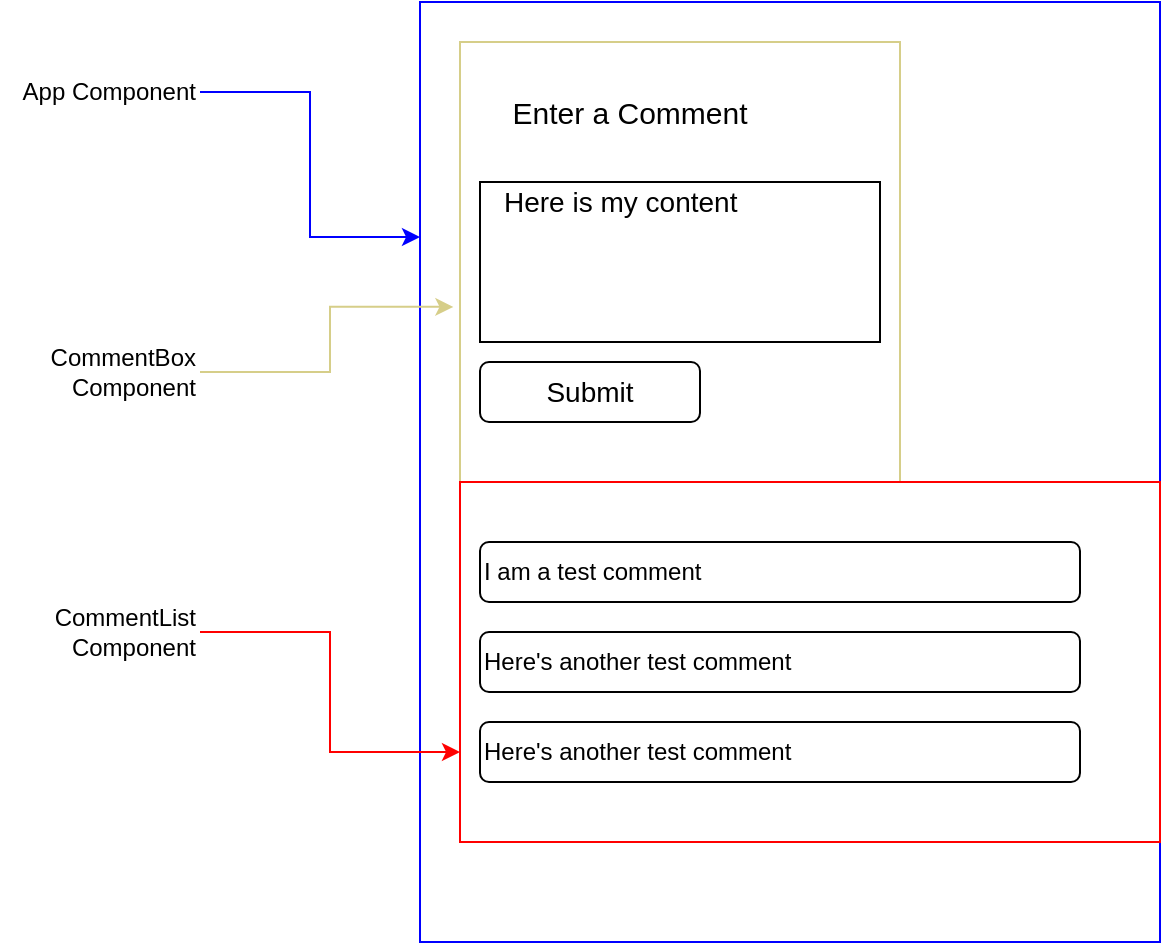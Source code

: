<mxfile version="14.6.11" type="github">
  <diagram id="050RAFAM-YdoNb8NyOrQ" name="Page-1">
    <mxGraphModel dx="649" dy="679" grid="1" gridSize="10" guides="1" tooltips="1" connect="1" arrows="1" fold="1" page="1" pageScale="1" pageWidth="600" pageHeight="600" math="0" shadow="0">
      <root>
        <mxCell id="0" />
        <mxCell id="1" parent="0" />
        <mxCell id="ucTKIW6lMVht71-g-tlB-20" value="" style="rounded=0;whiteSpace=wrap;html=1;strokeColor=#0000FF;" vertex="1" parent="1">
          <mxGeometry x="220" y="70" width="370" height="470" as="geometry" />
        </mxCell>
        <mxCell id="ucTKIW6lMVht71-g-tlB-30" value="" style="whiteSpace=wrap;html=1;aspect=fixed;strokeColor=#D6CE89;" vertex="1" parent="1">
          <mxGeometry x="240" y="90" width="220" height="220" as="geometry" />
        </mxCell>
        <mxCell id="ucTKIW6lMVht71-g-tlB-31" value="&lt;font style=&quot;font-size: 15px&quot;&gt;Enter a Comment&lt;/font&gt;" style="text;html=1;strokeColor=none;fillColor=none;align=center;verticalAlign=middle;whiteSpace=wrap;rounded=0;" vertex="1" parent="1">
          <mxGeometry x="250" y="110" width="150" height="30" as="geometry" />
        </mxCell>
        <mxCell id="ucTKIW6lMVht71-g-tlB-32" value="" style="rounded=0;whiteSpace=wrap;html=1;align=left;" vertex="1" parent="1">
          <mxGeometry x="250" y="160" width="200" height="80" as="geometry" />
        </mxCell>
        <mxCell id="ucTKIW6lMVht71-g-tlB-33" value="&lt;div align=&quot;left&quot;&gt;&lt;font style=&quot;font-size: 14px&quot;&gt;Here is my content&lt;/font&gt;&lt;br&gt;&lt;/div&gt;" style="text;html=1;strokeColor=none;fillColor=none;align=left;verticalAlign=middle;whiteSpace=wrap;rounded=0;" vertex="1" parent="1">
          <mxGeometry x="260" y="160" width="180" height="20" as="geometry" />
        </mxCell>
        <mxCell id="ucTKIW6lMVht71-g-tlB-34" value="&lt;font style=&quot;font-size: 14px&quot;&gt;Submit&lt;/font&gt;" style="rounded=1;whiteSpace=wrap;html=1;" vertex="1" parent="1">
          <mxGeometry x="250" y="250" width="110" height="30" as="geometry" />
        </mxCell>
        <mxCell id="ucTKIW6lMVht71-g-tlB-35" value="" style="rounded=0;whiteSpace=wrap;html=1;strokeColor=#FF0000;" vertex="1" parent="1">
          <mxGeometry x="240" y="310" width="350" height="180" as="geometry" />
        </mxCell>
        <mxCell id="ucTKIW6lMVht71-g-tlB-36" value="&lt;div align=&quot;left&quot;&gt;I am a test comment&lt;/div&gt;" style="rounded=1;whiteSpace=wrap;html=1;align=left;" vertex="1" parent="1">
          <mxGeometry x="250" y="340" width="300" height="30" as="geometry" />
        </mxCell>
        <mxCell id="ucTKIW6lMVht71-g-tlB-37" value="&lt;div align=&quot;left&quot;&gt;Here&#39;s another test comment&lt;/div&gt;" style="rounded=1;whiteSpace=wrap;html=1;align=left;" vertex="1" parent="1">
          <mxGeometry x="250" y="385" width="300" height="30" as="geometry" />
        </mxCell>
        <mxCell id="ucTKIW6lMVht71-g-tlB-38" value="&lt;div align=&quot;left&quot;&gt;Here&#39;s another test comment&lt;/div&gt;" style="rounded=1;whiteSpace=wrap;html=1;align=left;" vertex="1" parent="1">
          <mxGeometry x="250" y="430" width="300" height="30" as="geometry" />
        </mxCell>
        <mxCell id="ucTKIW6lMVht71-g-tlB-40" style="edgeStyle=orthogonalEdgeStyle;rounded=0;orthogonalLoop=1;jettySize=auto;html=1;entryX=0;entryY=0.25;entryDx=0;entryDy=0;strokeColor=#0000FF;" edge="1" parent="1" source="ucTKIW6lMVht71-g-tlB-39" target="ucTKIW6lMVht71-g-tlB-20">
          <mxGeometry relative="1" as="geometry" />
        </mxCell>
        <mxCell id="ucTKIW6lMVht71-g-tlB-39" value="App Component " style="text;html=1;strokeColor=none;fillColor=none;align=right;verticalAlign=middle;whiteSpace=wrap;rounded=0;" vertex="1" parent="1">
          <mxGeometry x="10" y="90" width="100" height="50" as="geometry" />
        </mxCell>
        <mxCell id="ucTKIW6lMVht71-g-tlB-42" style="edgeStyle=orthogonalEdgeStyle;rounded=0;orthogonalLoop=1;jettySize=auto;html=1;entryX=-0.015;entryY=0.602;entryDx=0;entryDy=0;entryPerimeter=0;strokeColor=#D6CE89;" edge="1" parent="1" source="ucTKIW6lMVht71-g-tlB-41" target="ucTKIW6lMVht71-g-tlB-30">
          <mxGeometry relative="1" as="geometry">
            <mxPoint x="210" y="220" as="targetPoint" />
          </mxGeometry>
        </mxCell>
        <mxCell id="ucTKIW6lMVht71-g-tlB-41" value="CommentBox Component " style="text;html=1;strokeColor=none;fillColor=none;align=right;verticalAlign=middle;whiteSpace=wrap;rounded=0;" vertex="1" parent="1">
          <mxGeometry x="10" y="230" width="100" height="50" as="geometry" />
        </mxCell>
        <mxCell id="ucTKIW6lMVht71-g-tlB-44" style="edgeStyle=orthogonalEdgeStyle;rounded=0;orthogonalLoop=1;jettySize=auto;html=1;entryX=0;entryY=0.75;entryDx=0;entryDy=0;labelBackgroundColor=#ffffff;strokeColor=#FF0000;" edge="1" parent="1" source="ucTKIW6lMVht71-g-tlB-43" target="ucTKIW6lMVht71-g-tlB-35">
          <mxGeometry relative="1" as="geometry" />
        </mxCell>
        <mxCell id="ucTKIW6lMVht71-g-tlB-43" value="CommentList Component " style="text;html=1;strokeColor=none;fillColor=none;align=right;verticalAlign=middle;whiteSpace=wrap;rounded=0;" vertex="1" parent="1">
          <mxGeometry x="10" y="360" width="100" height="50" as="geometry" />
        </mxCell>
      </root>
    </mxGraphModel>
  </diagram>
</mxfile>
